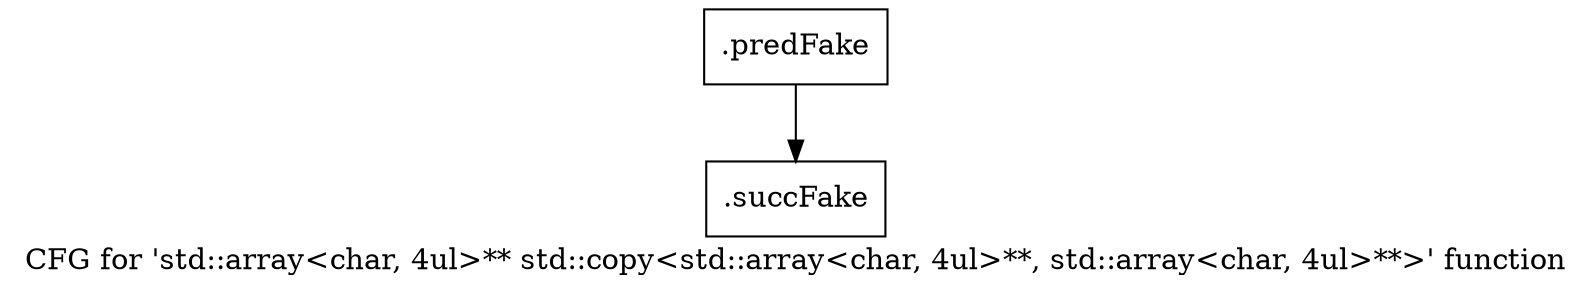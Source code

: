 digraph "CFG for 'std::array\<char, 4ul\>** std::copy\<std::array\<char, 4ul\>**, std::array\<char, 4ul\>**\>' function" {
	label="CFG for 'std::array\<char, 4ul\>** std::copy\<std::array\<char, 4ul\>**, std::array\<char, 4ul\>**\>' function";

	Node0x57e8300 [shape=record,filename="",linenumber="",label="{.predFake}"];
	Node0x57e8300 -> Node0x6113270[ callList="" memoryops="" filename="/mnt/xilinx/Vitis_HLS/2021.2/tps/lnx64/gcc-6.2.0/lib/gcc/x86_64-pc-linux-gnu/6.2.0/../../../../include/c++/6.2.0/bits/stl_algobase.h" execusionnum="1"];
	Node0x6113270 [shape=record,filename="/mnt/xilinx/Vitis_HLS/2021.2/tps/lnx64/gcc-6.2.0/lib/gcc/x86_64-pc-linux-gnu/6.2.0/../../../../include/c++/6.2.0/bits/stl_algobase.h",linenumber="454",label="{.succFake}"];
}
